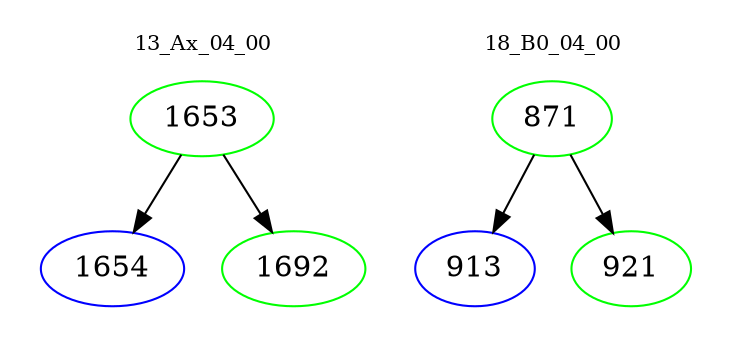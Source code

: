 digraph{
subgraph cluster_0 {
color = white
label = "13_Ax_04_00";
fontsize=10;
T0_1653 [label="1653", color="green"]
T0_1653 -> T0_1654 [color="black"]
T0_1654 [label="1654", color="blue"]
T0_1653 -> T0_1692 [color="black"]
T0_1692 [label="1692", color="green"]
}
subgraph cluster_1 {
color = white
label = "18_B0_04_00";
fontsize=10;
T1_871 [label="871", color="green"]
T1_871 -> T1_913 [color="black"]
T1_913 [label="913", color="blue"]
T1_871 -> T1_921 [color="black"]
T1_921 [label="921", color="green"]
}
}
